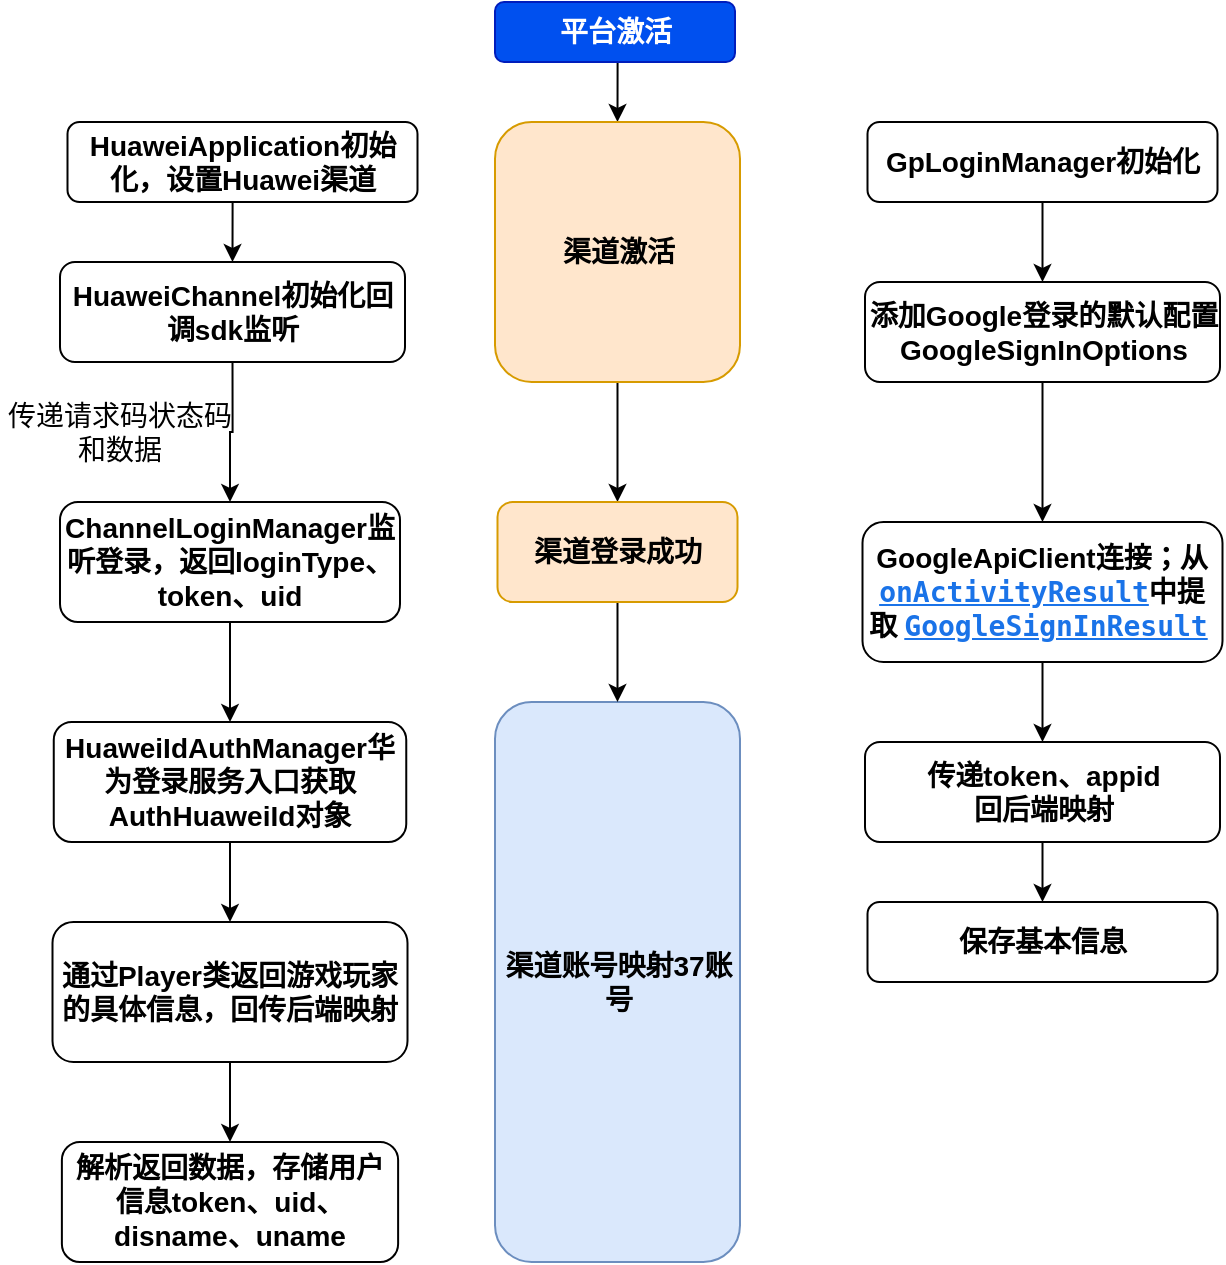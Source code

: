 <mxfile version="13.5.1" type="github">
  <diagram id="C5RBs43oDa-KdzZeNtuy" name="Page-1">
    <mxGraphModel dx="973" dy="559" grid="1" gridSize="10" guides="1" tooltips="1" connect="1" arrows="1" fold="1" page="1" pageScale="1" pageWidth="827" pageHeight="1169" math="0" shadow="0">
      <root>
        <mxCell id="WIyWlLk6GJQsqaUBKTNV-0" />
        <mxCell id="WIyWlLk6GJQsqaUBKTNV-1" parent="WIyWlLk6GJQsqaUBKTNV-0" />
        <mxCell id="fbVdaYZra0Y-noZietLv-6" style="edgeStyle=orthogonalEdgeStyle;rounded=0;orthogonalLoop=1;jettySize=auto;html=1;exitX=0.5;exitY=1;exitDx=0;exitDy=0;entryX=0.5;entryY=0;entryDx=0;entryDy=0;" edge="1" parent="WIyWlLk6GJQsqaUBKTNV-1" source="WIyWlLk6GJQsqaUBKTNV-3" target="fbVdaYZra0Y-noZietLv-1">
          <mxGeometry relative="1" as="geometry" />
        </mxCell>
        <mxCell id="WIyWlLk6GJQsqaUBKTNV-3" value="HuaweiApplication初始化，设置Huawei渠道" style="rounded=1;whiteSpace=wrap;html=1;fontSize=14;glass=0;strokeWidth=1;shadow=0;fontStyle=1" parent="WIyWlLk6GJQsqaUBKTNV-1" vertex="1">
          <mxGeometry x="103.75" y="130" width="175" height="40" as="geometry" />
        </mxCell>
        <mxCell id="fbVdaYZra0Y-noZietLv-7" style="edgeStyle=orthogonalEdgeStyle;rounded=0;orthogonalLoop=1;jettySize=auto;html=1;exitX=0.5;exitY=1;exitDx=0;exitDy=0;entryX=0.5;entryY=0;entryDx=0;entryDy=0;" edge="1" parent="WIyWlLk6GJQsqaUBKTNV-1" source="fbVdaYZra0Y-noZietLv-1" target="fbVdaYZra0Y-noZietLv-2">
          <mxGeometry relative="1" as="geometry" />
        </mxCell>
        <mxCell id="fbVdaYZra0Y-noZietLv-1" value="HuaweiChannel初始化回调sdk监听" style="rounded=1;whiteSpace=wrap;html=1;fontSize=14;glass=0;strokeWidth=1;shadow=0;fontStyle=1" vertex="1" parent="WIyWlLk6GJQsqaUBKTNV-1">
          <mxGeometry x="100" y="200" width="172.5" height="50" as="geometry" />
        </mxCell>
        <mxCell id="fbVdaYZra0Y-noZietLv-12" style="edgeStyle=orthogonalEdgeStyle;rounded=0;orthogonalLoop=1;jettySize=auto;html=1;exitX=0.5;exitY=1;exitDx=0;exitDy=0;entryX=0.5;entryY=0;entryDx=0;entryDy=0;" edge="1" parent="WIyWlLk6GJQsqaUBKTNV-1" source="fbVdaYZra0Y-noZietLv-2" target="fbVdaYZra0Y-noZietLv-10">
          <mxGeometry relative="1" as="geometry" />
        </mxCell>
        <mxCell id="fbVdaYZra0Y-noZietLv-2" value="ChannelLoginManager监听登录，返回loginType、token、uid" style="rounded=1;whiteSpace=wrap;html=1;fontSize=14;glass=0;strokeWidth=1;shadow=0;fontStyle=1" vertex="1" parent="WIyWlLk6GJQsqaUBKTNV-1">
          <mxGeometry x="100" y="320" width="170" height="60" as="geometry" />
        </mxCell>
        <mxCell id="fbVdaYZra0Y-noZietLv-5" style="edgeStyle=orthogonalEdgeStyle;rounded=0;orthogonalLoop=1;jettySize=auto;html=1;exitX=0.5;exitY=1;exitDx=0;exitDy=0;entryX=0.5;entryY=0;entryDx=0;entryDy=0;" edge="1" parent="WIyWlLk6GJQsqaUBKTNV-1" source="fbVdaYZra0Y-noZietLv-3" target="fbVdaYZra0Y-noZietLv-4">
          <mxGeometry relative="1" as="geometry" />
        </mxCell>
        <mxCell id="fbVdaYZra0Y-noZietLv-3" value="平台激活" style="rounded=1;whiteSpace=wrap;html=1;fontSize=14;glass=0;strokeWidth=1;shadow=0;fontStyle=1;fillColor=#0050ef;strokeColor=#001DBC;fontColor=#ffffff;" vertex="1" parent="WIyWlLk6GJQsqaUBKTNV-1">
          <mxGeometry x="317.5" y="70" width="120" height="30" as="geometry" />
        </mxCell>
        <mxCell id="fbVdaYZra0Y-noZietLv-13" style="edgeStyle=orthogonalEdgeStyle;rounded=0;orthogonalLoop=1;jettySize=auto;html=1;exitX=0.5;exitY=1;exitDx=0;exitDy=0;" edge="1" parent="WIyWlLk6GJQsqaUBKTNV-1" source="fbVdaYZra0Y-noZietLv-4" target="fbVdaYZra0Y-noZietLv-9">
          <mxGeometry relative="1" as="geometry" />
        </mxCell>
        <mxCell id="fbVdaYZra0Y-noZietLv-4" value="渠道激活" style="rounded=1;whiteSpace=wrap;html=1;fontSize=14;glass=0;strokeWidth=1;shadow=0;fillColor=#ffe6cc;strokeColor=#d79b00;fontStyle=1" vertex="1" parent="WIyWlLk6GJQsqaUBKTNV-1">
          <mxGeometry x="317.5" y="130" width="122.5" height="130" as="geometry" />
        </mxCell>
        <mxCell id="fbVdaYZra0Y-noZietLv-8" value="渠道账号映射37账号" style="rounded=1;whiteSpace=wrap;html=1;fontSize=14;glass=0;strokeWidth=1;shadow=0;fontStyle=1;fillColor=#dae8fc;strokeColor=#6c8ebf;" vertex="1" parent="WIyWlLk6GJQsqaUBKTNV-1">
          <mxGeometry x="317.5" y="420" width="122.5" height="280" as="geometry" />
        </mxCell>
        <mxCell id="fbVdaYZra0Y-noZietLv-14" style="edgeStyle=orthogonalEdgeStyle;rounded=0;orthogonalLoop=1;jettySize=auto;html=1;exitX=0.5;exitY=1;exitDx=0;exitDy=0;entryX=0.5;entryY=0;entryDx=0;entryDy=0;" edge="1" parent="WIyWlLk6GJQsqaUBKTNV-1" source="fbVdaYZra0Y-noZietLv-9" target="fbVdaYZra0Y-noZietLv-8">
          <mxGeometry relative="1" as="geometry" />
        </mxCell>
        <mxCell id="fbVdaYZra0Y-noZietLv-9" value="渠道登录成功" style="rounded=1;whiteSpace=wrap;html=1;fontSize=14;glass=0;strokeWidth=1;shadow=0;fillColor=#ffe6cc;strokeColor=#d79b00;fontStyle=1" vertex="1" parent="WIyWlLk6GJQsqaUBKTNV-1">
          <mxGeometry x="318.75" y="320" width="120" height="50" as="geometry" />
        </mxCell>
        <mxCell id="fbVdaYZra0Y-noZietLv-16" style="edgeStyle=orthogonalEdgeStyle;rounded=0;orthogonalLoop=1;jettySize=auto;html=1;exitX=0.5;exitY=1;exitDx=0;exitDy=0;entryX=0.5;entryY=0;entryDx=0;entryDy=0;" edge="1" parent="WIyWlLk6GJQsqaUBKTNV-1" source="fbVdaYZra0Y-noZietLv-10" target="fbVdaYZra0Y-noZietLv-15">
          <mxGeometry relative="1" as="geometry" />
        </mxCell>
        <mxCell id="fbVdaYZra0Y-noZietLv-10" value="HuaweiIdAuthManager华为登录服务入口获取AuthHuaweiId对象" style="rounded=1;whiteSpace=wrap;html=1;fontSize=14;glass=0;strokeWidth=1;shadow=0;fontStyle=1" vertex="1" parent="WIyWlLk6GJQsqaUBKTNV-1">
          <mxGeometry x="96.88" y="430" width="176.25" height="60" as="geometry" />
        </mxCell>
        <mxCell id="fbVdaYZra0Y-noZietLv-18" style="edgeStyle=orthogonalEdgeStyle;rounded=0;orthogonalLoop=1;jettySize=auto;html=1;exitX=0.5;exitY=1;exitDx=0;exitDy=0;entryX=0.5;entryY=0;entryDx=0;entryDy=0;" edge="1" parent="WIyWlLk6GJQsqaUBKTNV-1" source="fbVdaYZra0Y-noZietLv-15" target="fbVdaYZra0Y-noZietLv-17">
          <mxGeometry relative="1" as="geometry" />
        </mxCell>
        <mxCell id="fbVdaYZra0Y-noZietLv-15" value="通过Player类返回游戏玩家的具体信息，回传后端映射" style="rounded=1;whiteSpace=wrap;html=1;fontSize=14;glass=0;strokeWidth=1;shadow=0;fontStyle=1" vertex="1" parent="WIyWlLk6GJQsqaUBKTNV-1">
          <mxGeometry x="96.25" y="530" width="177.5" height="70" as="geometry" />
        </mxCell>
        <mxCell id="fbVdaYZra0Y-noZietLv-17" value="解析返回数据，存储用户信息token、uid、disname、uname" style="rounded=1;whiteSpace=wrap;html=1;fontSize=14;glass=0;strokeWidth=1;shadow=0;fontStyle=1" vertex="1" parent="WIyWlLk6GJQsqaUBKTNV-1">
          <mxGeometry x="100.94" y="640" width="168.12" height="60" as="geometry" />
        </mxCell>
        <mxCell id="fbVdaYZra0Y-noZietLv-24" style="edgeStyle=orthogonalEdgeStyle;rounded=0;orthogonalLoop=1;jettySize=auto;html=1;exitX=0.5;exitY=1;exitDx=0;exitDy=0;entryX=0.5;entryY=0;entryDx=0;entryDy=0;" edge="1" parent="WIyWlLk6GJQsqaUBKTNV-1" source="fbVdaYZra0Y-noZietLv-19" target="fbVdaYZra0Y-noZietLv-20">
          <mxGeometry relative="1" as="geometry" />
        </mxCell>
        <mxCell id="fbVdaYZra0Y-noZietLv-19" value="GpLoginManager初始化" style="rounded=1;whiteSpace=wrap;html=1;fontSize=14;glass=0;strokeWidth=1;shadow=0;fontStyle=1" vertex="1" parent="WIyWlLk6GJQsqaUBKTNV-1">
          <mxGeometry x="503.75" y="130" width="175" height="40" as="geometry" />
        </mxCell>
        <mxCell id="fbVdaYZra0Y-noZietLv-29" style="edgeStyle=orthogonalEdgeStyle;rounded=0;orthogonalLoop=1;jettySize=auto;html=1;exitX=0.5;exitY=1;exitDx=0;exitDy=0;entryX=0.5;entryY=0;entryDx=0;entryDy=0;fontSize=14;" edge="1" parent="WIyWlLk6GJQsqaUBKTNV-1" source="fbVdaYZra0Y-noZietLv-20" target="fbVdaYZra0Y-noZietLv-21">
          <mxGeometry relative="1" as="geometry" />
        </mxCell>
        <mxCell id="fbVdaYZra0Y-noZietLv-20" value="添加Google登录的默认配置GoogleSignInOptions" style="rounded=1;whiteSpace=wrap;html=1;fontSize=14;glass=0;strokeWidth=1;shadow=0;fontStyle=1" vertex="1" parent="WIyWlLk6GJQsqaUBKTNV-1">
          <mxGeometry x="502.5" y="210" width="177.5" height="50" as="geometry" />
        </mxCell>
        <mxCell id="fbVdaYZra0Y-noZietLv-26" style="edgeStyle=orthogonalEdgeStyle;rounded=0;orthogonalLoop=1;jettySize=auto;html=1;exitX=0.5;exitY=1;exitDx=0;exitDy=0;entryX=0.5;entryY=0;entryDx=0;entryDy=0;" edge="1" parent="WIyWlLk6GJQsqaUBKTNV-1" source="fbVdaYZra0Y-noZietLv-21" target="fbVdaYZra0Y-noZietLv-22">
          <mxGeometry relative="1" as="geometry" />
        </mxCell>
        <mxCell id="fbVdaYZra0Y-noZietLv-21" value="GoogleApiClient连接；从&lt;a href=&quot;https://developer.android.com/reference/android/app/Activity.html#onActivityResult(int,%20int,%20android.content.Intent)&quot; style=&quot;font-family: &amp;quot;roboto mono&amp;quot;, monospace; font-size: 14px; text-align: left; box-sizing: inherit; color: rgb(26, 115, 232); outline: 0px;&quot;&gt;onActivityResult&lt;/a&gt;中提取&lt;span style=&quot;color: rgb(32, 33, 36); font-family: roboto, &amp;quot;noto sans&amp;quot;, &amp;quot;noto sans jp&amp;quot;, &amp;quot;noto sans kr&amp;quot;, &amp;quot;noto naskh arabic&amp;quot;, &amp;quot;noto sans thai&amp;quot;, &amp;quot;noto sans hebrew&amp;quot;, &amp;quot;noto sans bengali&amp;quot;, sans-serif; font-size: 14px; text-align: left; background-color: rgba(255, 255, 255, 0.95);&quot;&gt;&amp;nbsp;&lt;/span&gt;&lt;code translate=&quot;no&quot; dir=&quot;ltr&quot; style=&quot;box-sizing: inherit; background: 0px center rgba(255, 255, 255, 0.95); color: rgb(55, 71, 79); font-stretch: normal; font-size: 14px; line-height: 1; font-family: &amp;quot;roboto mono&amp;quot;, monospace; padding: 0px; text-align: left; word-break: normal; direction: ltr;&quot;&gt;&lt;a href=&quot;https://developers.google.com/android/reference/com/google/android/gms/auth/api/signin/GoogleSignInResult&quot; style=&quot;box-sizing: inherit; color: rgb(26, 115, 232); outline: 0px; font-size: 14px;&quot;&gt;GoogleSignInResult&lt;/a&gt;&lt;/code&gt;&lt;span style=&quot;color: rgb(32, 33, 36); font-family: roboto, &amp;quot;noto sans&amp;quot;, &amp;quot;noto sans jp&amp;quot;, &amp;quot;noto sans kr&amp;quot;, &amp;quot;noto naskh arabic&amp;quot;, &amp;quot;noto sans thai&amp;quot;, &amp;quot;noto sans hebrew&amp;quot;, &amp;quot;noto sans bengali&amp;quot;, sans-serif; font-size: 14px; text-align: left; background-color: rgba(255, 255, 255, 0.95);&quot;&gt;&amp;nbsp;&lt;/span&gt;" style="rounded=1;whiteSpace=wrap;html=1;fontSize=14;glass=0;strokeWidth=1;shadow=0;fontStyle=1" vertex="1" parent="WIyWlLk6GJQsqaUBKTNV-1">
          <mxGeometry x="501.25" y="330" width="180" height="70" as="geometry" />
        </mxCell>
        <mxCell id="fbVdaYZra0Y-noZietLv-27" style="edgeStyle=orthogonalEdgeStyle;rounded=0;orthogonalLoop=1;jettySize=auto;html=1;exitX=0.5;exitY=1;exitDx=0;exitDy=0;entryX=0.5;entryY=0;entryDx=0;entryDy=0;" edge="1" parent="WIyWlLk6GJQsqaUBKTNV-1" source="fbVdaYZra0Y-noZietLv-22" target="fbVdaYZra0Y-noZietLv-23">
          <mxGeometry relative="1" as="geometry" />
        </mxCell>
        <mxCell id="fbVdaYZra0Y-noZietLv-22" value="传递token、appid&lt;br&gt;回后端映射" style="rounded=1;whiteSpace=wrap;html=1;fontSize=14;glass=0;strokeWidth=1;shadow=0;fontStyle=1" vertex="1" parent="WIyWlLk6GJQsqaUBKTNV-1">
          <mxGeometry x="502.5" y="440" width="177.5" height="50" as="geometry" />
        </mxCell>
        <mxCell id="fbVdaYZra0Y-noZietLv-23" value="保存基本信息" style="rounded=1;whiteSpace=wrap;html=1;fontSize=14;glass=0;strokeWidth=1;shadow=0;fontStyle=1" vertex="1" parent="WIyWlLk6GJQsqaUBKTNV-1">
          <mxGeometry x="503.75" y="520" width="175" height="40" as="geometry" />
        </mxCell>
        <mxCell id="fbVdaYZra0Y-noZietLv-28" value="&lt;span style=&quot;&quot;&gt;传递请求码状态码和数据&lt;/span&gt;" style="text;html=1;strokeColor=none;fillColor=none;align=center;verticalAlign=middle;whiteSpace=wrap;rounded=0;fontSize=14;fontStyle=0" vertex="1" parent="WIyWlLk6GJQsqaUBKTNV-1">
          <mxGeometry x="70" y="270" width="120" height="30" as="geometry" />
        </mxCell>
      </root>
    </mxGraphModel>
  </diagram>
</mxfile>
